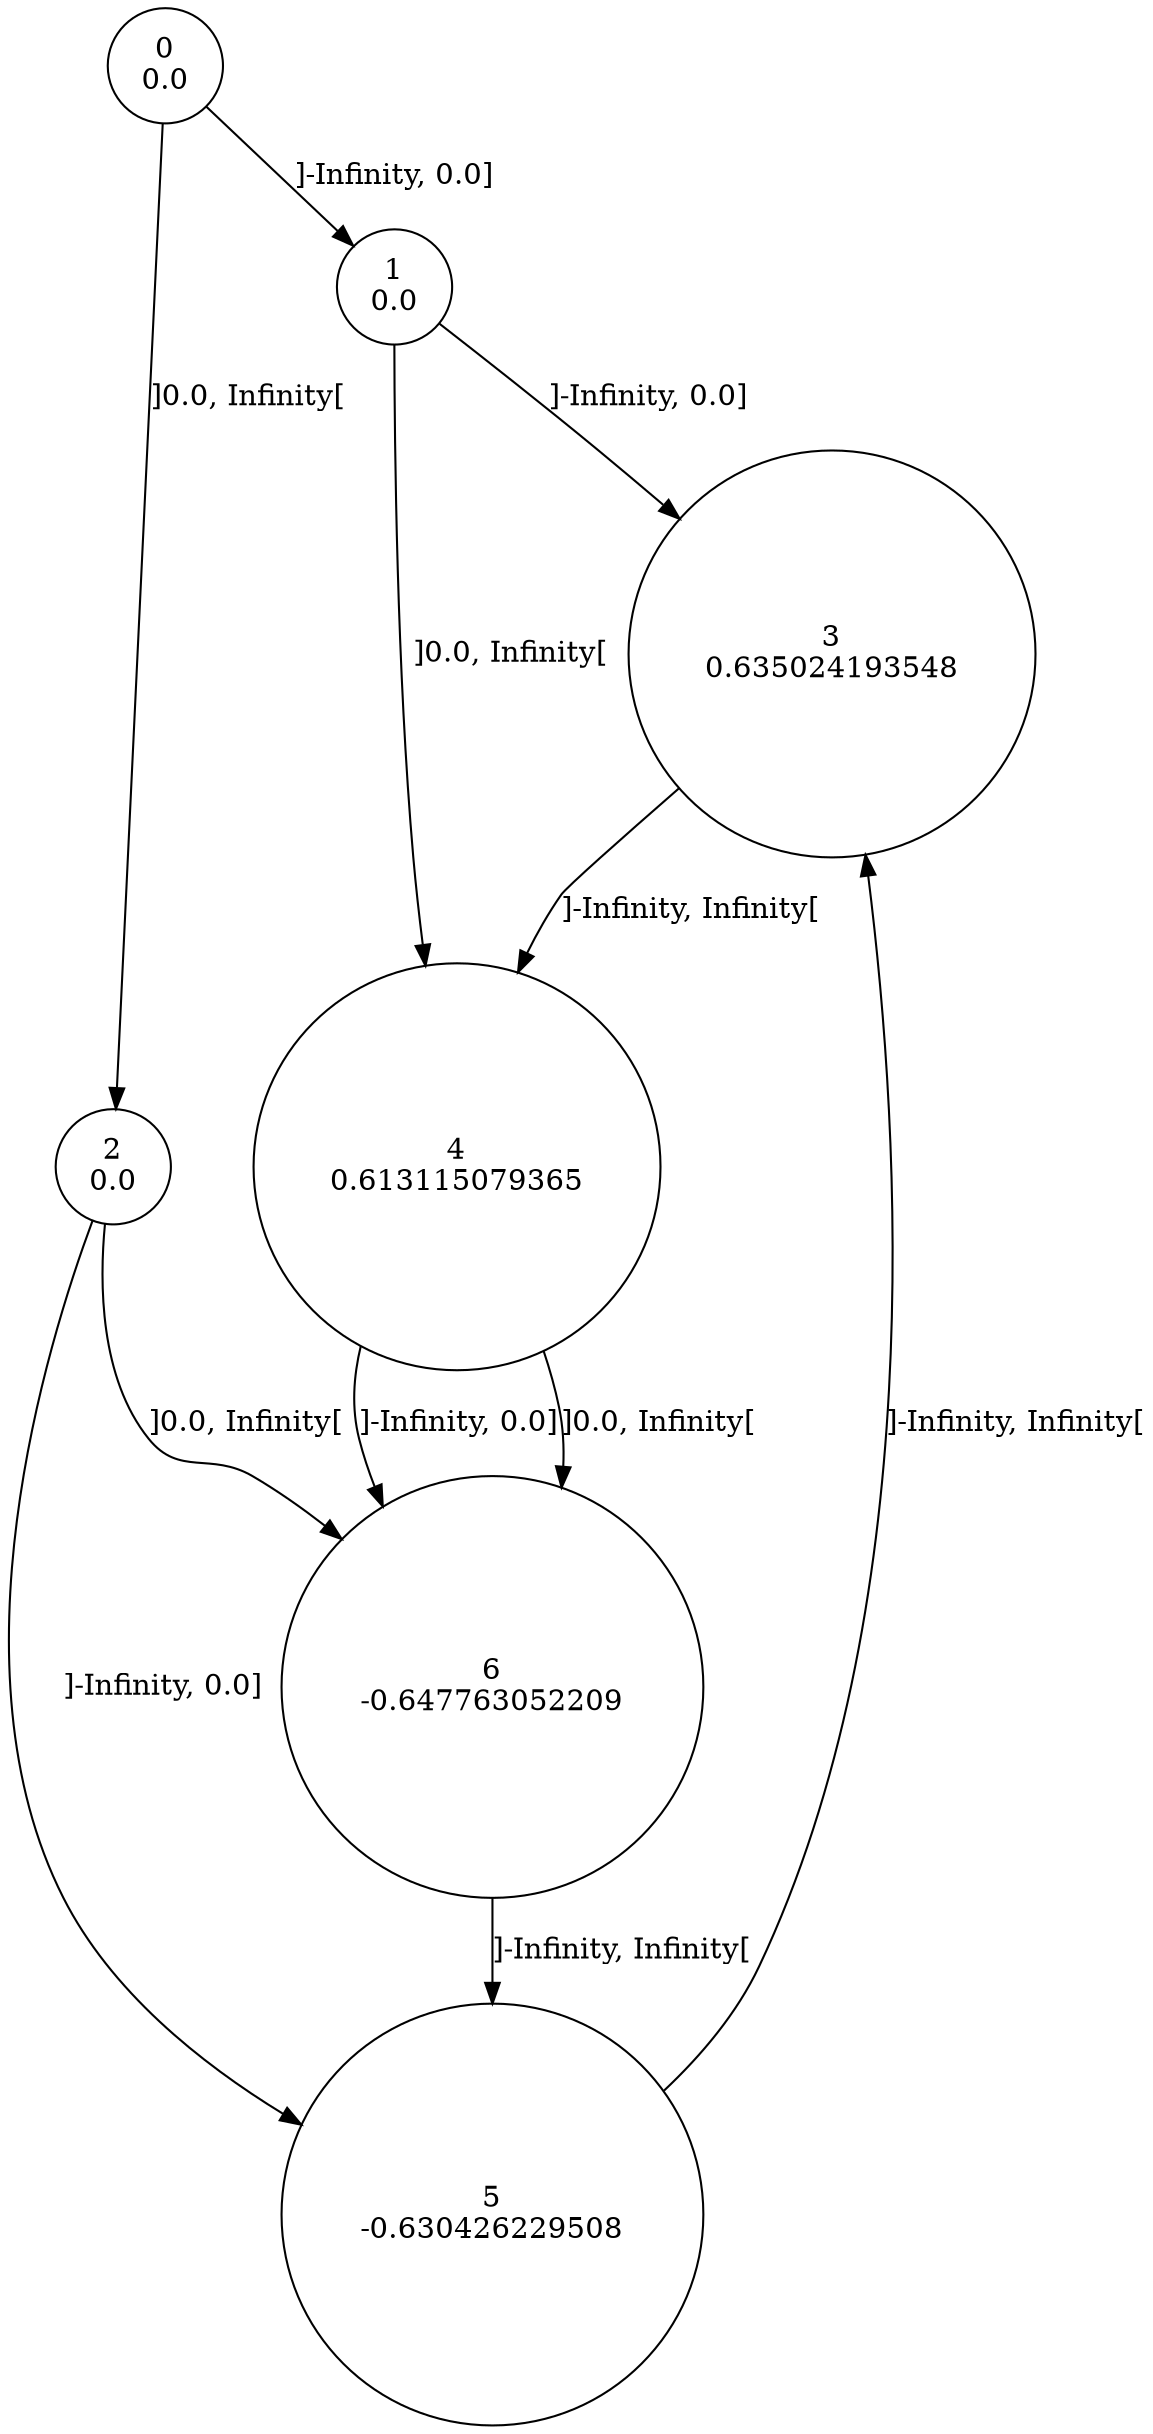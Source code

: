 digraph a {
0 [shape=circle, label="0\n0.0"];
	0 -> 1 [label="]-Infinity, 0.0]"];
	0 -> 2 [label="]0.0, Infinity["];
1 [shape=circle, label="1\n0.0"];
	1 -> 3 [label="]-Infinity, 0.0]"];
	1 -> 4 [label="]0.0, Infinity["];
2 [shape=circle, label="2\n0.0"];
	2 -> 5 [label="]-Infinity, 0.0]"];
	2 -> 6 [label="]0.0, Infinity["];
3 [shape=circle, label="3\n0.635024193548"];
	3 -> 4 [label="]-Infinity, Infinity["];
4 [shape=circle, label="4\n0.613115079365"];
	4 -> 6 [label="]-Infinity, 0.0]"];
	4 -> 6 [label="]0.0, Infinity["];
5 [shape=circle, label="5\n-0.630426229508"];
	5 -> 3 [label="]-Infinity, Infinity["];
6 [shape=circle, label="6\n-0.647763052209"];
	6 -> 5 [label="]-Infinity, Infinity["];
}